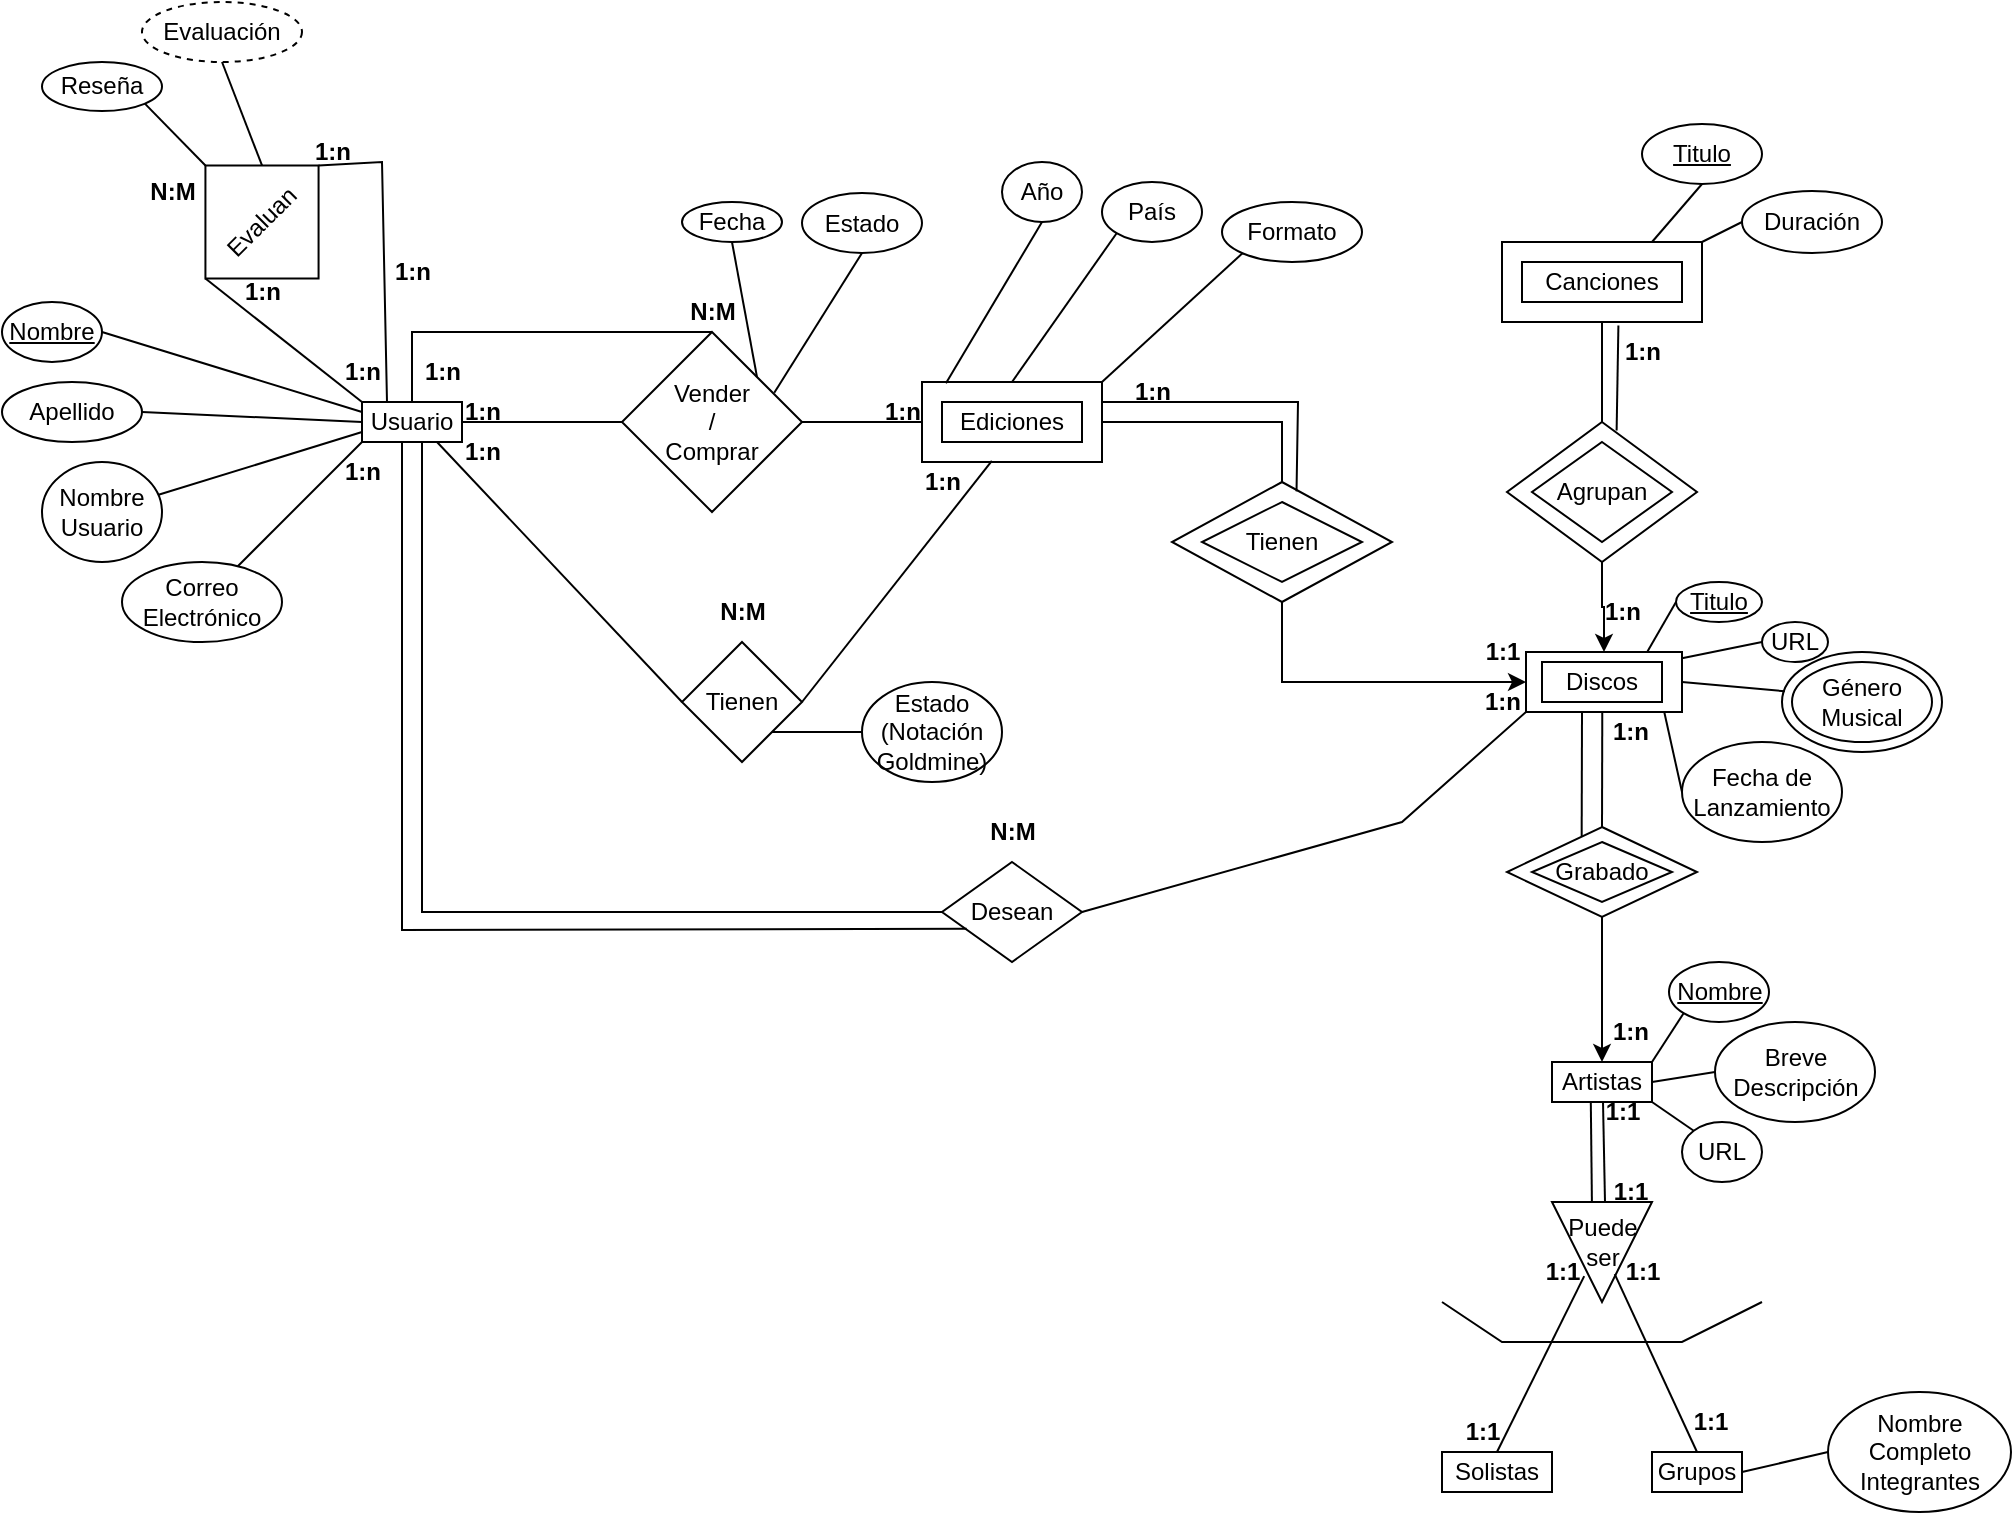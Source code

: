 <mxfile version="24.7.17">
  <diagram name="Página-1" id="pNtj-E5VUR7fUzYblgED">
    <mxGraphModel dx="2057" dy="1974" grid="1" gridSize="10" guides="1" tooltips="1" connect="1" arrows="1" fold="1" page="1" pageScale="1" pageWidth="827" pageHeight="1169" math="0" shadow="0">
      <root>
        <mxCell id="0" />
        <mxCell id="1" parent="0" />
        <mxCell id="HkKM0mRaSlbnlG0qgBaK-1" value="Usuario" style="rounded=0;whiteSpace=wrap;html=1;" parent="1" vertex="1">
          <mxGeometry x="110" y="60" width="50" height="20" as="geometry" />
        </mxCell>
        <mxCell id="HkKM0mRaSlbnlG0qgBaK-2" value="Ediciones" style="whiteSpace=wrap;html=1;" parent="1" vertex="1">
          <mxGeometry x="400" y="60" width="70" height="20" as="geometry" />
        </mxCell>
        <mxCell id="HkKM0mRaSlbnlG0qgBaK-3" value="Vender&lt;div&gt;/&lt;/div&gt;&lt;div&gt;Comprar&lt;/div&gt;" style="rhombus;whiteSpace=wrap;html=1;" parent="1" vertex="1">
          <mxGeometry x="240" y="25" width="90" height="90" as="geometry" />
        </mxCell>
        <mxCell id="HkKM0mRaSlbnlG0qgBaK-5" value="Tienen" style="rhombus;whiteSpace=wrap;html=1;" parent="1" vertex="1">
          <mxGeometry x="530" y="110" width="80" height="40" as="geometry" />
        </mxCell>
        <mxCell id="HkKM0mRaSlbnlG0qgBaK-6" value="Discos" style="whiteSpace=wrap;html=1;" parent="1" vertex="1">
          <mxGeometry x="700" y="190" width="60" height="20" as="geometry" />
        </mxCell>
        <mxCell id="HkKM0mRaSlbnlG0qgBaK-8" value="Canciones" style="whiteSpace=wrap;html=1;" parent="1" vertex="1">
          <mxGeometry x="690" y="-10" width="80" height="20" as="geometry" />
        </mxCell>
        <mxCell id="HkKM0mRaSlbnlG0qgBaK-9" value="Agrupan" style="rhombus;whiteSpace=wrap;html=1;" parent="1" vertex="1">
          <mxGeometry x="695" y="80" width="70" height="50" as="geometry" />
        </mxCell>
        <mxCell id="HkKM0mRaSlbnlG0qgBaK-10" value="Grabado" style="rhombus;whiteSpace=wrap;html=1;" parent="1" vertex="1">
          <mxGeometry x="695" y="280" width="70" height="30" as="geometry" />
        </mxCell>
        <mxCell id="HkKM0mRaSlbnlG0qgBaK-11" value="Artistas" style="whiteSpace=wrap;html=1;" parent="1" vertex="1">
          <mxGeometry x="705" y="390" width="50" height="20" as="geometry" />
        </mxCell>
        <mxCell id="HkKM0mRaSlbnlG0qgBaK-12" value="" style="triangle;whiteSpace=wrap;html=1;rotation=90;" parent="1" vertex="1">
          <mxGeometry x="705" y="460" width="50" height="50" as="geometry" />
        </mxCell>
        <mxCell id="HkKM0mRaSlbnlG0qgBaK-13" value="Solistas" style="whiteSpace=wrap;html=1;" parent="1" vertex="1">
          <mxGeometry x="650" y="585" width="55" height="20" as="geometry" />
        </mxCell>
        <mxCell id="HkKM0mRaSlbnlG0qgBaK-14" value="Grupos" style="whiteSpace=wrap;html=1;" parent="1" vertex="1">
          <mxGeometry x="755" y="585" width="45" height="20" as="geometry" />
        </mxCell>
        <mxCell id="HkKM0mRaSlbnlG0qgBaK-15" value="Puede&lt;div&gt;ser&lt;/div&gt;" style="text;html=1;align=center;verticalAlign=middle;resizable=0;points=[];autosize=1;strokeColor=none;fillColor=none;" parent="1" vertex="1">
          <mxGeometry x="700" y="460" width="60" height="40" as="geometry" />
        </mxCell>
        <mxCell id="HkKM0mRaSlbnlG0qgBaK-16" value="" style="endArrow=none;html=1;rounded=0;exitX=0.416;exitY=-0.003;exitDx=0;exitDy=0;exitPerimeter=0;entryX=0.388;entryY=0.994;entryDx=0;entryDy=0;entryPerimeter=0;" parent="1" source="HkKM0mRaSlbnlG0qgBaK-15" edge="1" target="HkKM0mRaSlbnlG0qgBaK-11">
          <mxGeometry width="50" height="50" relative="1" as="geometry">
            <mxPoint x="680" y="460" as="sourcePoint" />
            <mxPoint x="730" y="410" as="targetPoint" />
          </mxGeometry>
        </mxCell>
        <mxCell id="HkKM0mRaSlbnlG0qgBaK-17" value="Tienen" style="rhombus;whiteSpace=wrap;html=1;rotation=0;" parent="1" vertex="1">
          <mxGeometry x="270" y="180" width="60" height="60" as="geometry" />
        </mxCell>
        <mxCell id="HkKM0mRaSlbnlG0qgBaK-18" value="Desean" style="rhombus;whiteSpace=wrap;html=1;" parent="1" vertex="1">
          <mxGeometry x="400" y="290" width="70" height="50" as="geometry" />
        </mxCell>
        <mxCell id="HkKM0mRaSlbnlG0qgBaK-19" value="" style="endArrow=none;html=1;rounded=0;exitX=0;exitY=0.5;exitDx=0;exitDy=0;" parent="1" source="HkKM0mRaSlbnlG0qgBaK-18" edge="1">
          <mxGeometry width="50" height="50" relative="1" as="geometry">
            <mxPoint x="140" y="320" as="sourcePoint" />
            <mxPoint x="140" y="80" as="targetPoint" />
            <Array as="points">
              <mxPoint x="140" y="315" />
            </Array>
          </mxGeometry>
        </mxCell>
        <mxCell id="HkKM0mRaSlbnlG0qgBaK-20" value="" style="endArrow=none;html=1;rounded=0;exitX=1;exitY=0.5;exitDx=0;exitDy=0;entryX=0;entryY=1;entryDx=0;entryDy=0;" parent="1" source="HkKM0mRaSlbnlG0qgBaK-18" target="ofEIxsK4Rl22Wb2tiuf6-82" edge="1">
          <mxGeometry width="50" height="50" relative="1" as="geometry">
            <mxPoint x="510" y="320" as="sourcePoint" />
            <mxPoint x="560" y="270" as="targetPoint" />
            <Array as="points">
              <mxPoint x="630" y="270" />
            </Array>
          </mxGeometry>
        </mxCell>
        <mxCell id="HkKM0mRaSlbnlG0qgBaK-21" value="" style="endArrow=none;html=1;rounded=0;entryX=0.75;entryY=1;entryDx=0;entryDy=0;exitX=0;exitY=0.5;exitDx=0;exitDy=0;" parent="1" source="HkKM0mRaSlbnlG0qgBaK-17" target="HkKM0mRaSlbnlG0qgBaK-1" edge="1">
          <mxGeometry width="50" height="50" relative="1" as="geometry">
            <mxPoint x="170" y="210" as="sourcePoint" />
            <mxPoint x="220" y="160" as="targetPoint" />
          </mxGeometry>
        </mxCell>
        <mxCell id="HkKM0mRaSlbnlG0qgBaK-22" value="" style="endArrow=none;html=1;rounded=0;entryX=1;entryY=0.5;entryDx=0;entryDy=0;exitX=0.388;exitY=0.986;exitDx=0;exitDy=0;exitPerimeter=0;" parent="1" source="HkKM0mRaSlbnlG0qgBaK-25" target="HkKM0mRaSlbnlG0qgBaK-17" edge="1">
          <mxGeometry width="50" height="50" relative="1" as="geometry">
            <mxPoint x="462" y="260" as="sourcePoint" />
            <mxPoint x="340" y="130" as="targetPoint" />
          </mxGeometry>
        </mxCell>
        <mxCell id="HkKM0mRaSlbnlG0qgBaK-23" value="" style="endArrow=none;html=1;rounded=0;entryX=0;entryY=0.5;entryDx=0;entryDy=0;" parent="1" target="HkKM0mRaSlbnlG0qgBaK-3" edge="1">
          <mxGeometry width="50" height="50" relative="1" as="geometry">
            <mxPoint x="160" y="70" as="sourcePoint" />
            <mxPoint x="210" y="20" as="targetPoint" />
          </mxGeometry>
        </mxCell>
        <mxCell id="HkKM0mRaSlbnlG0qgBaK-24" value="" style="endArrow=none;html=1;rounded=0;entryX=0.5;entryY=0;entryDx=0;entryDy=0;exitX=0.5;exitY=0;exitDx=0;exitDy=0;" parent="1" source="HkKM0mRaSlbnlG0qgBaK-1" target="HkKM0mRaSlbnlG0qgBaK-3" edge="1">
          <mxGeometry width="50" height="50" relative="1" as="geometry">
            <mxPoint x="150" y="20" as="sourcePoint" />
            <mxPoint x="230" y="20" as="targetPoint" />
            <Array as="points">
              <mxPoint x="135" y="25" />
            </Array>
          </mxGeometry>
        </mxCell>
        <mxCell id="HkKM0mRaSlbnlG0qgBaK-25" value="" style="whiteSpace=wrap;html=1;fillColor=none;" parent="1" vertex="1">
          <mxGeometry x="390" y="50" width="90" height="40" as="geometry" />
        </mxCell>
        <mxCell id="HkKM0mRaSlbnlG0qgBaK-26" value="" style="whiteSpace=wrap;html=1;fillColor=none;" parent="1" vertex="1">
          <mxGeometry x="680" y="-20" width="100" height="40" as="geometry" />
        </mxCell>
        <mxCell id="HkKM0mRaSlbnlG0qgBaK-27" value="" style="endArrow=none;html=1;rounded=0;entryX=0.5;entryY=0;entryDx=0;entryDy=0;" parent="1" target="HkKM0mRaSlbnlG0qgBaK-30" edge="1">
          <mxGeometry width="50" height="50" relative="1" as="geometry">
            <mxPoint x="480" y="70" as="sourcePoint" />
            <mxPoint x="570" y="70" as="targetPoint" />
            <Array as="points">
              <mxPoint x="570" y="70" />
            </Array>
          </mxGeometry>
        </mxCell>
        <mxCell id="HkKM0mRaSlbnlG0qgBaK-28" value="" style="endArrow=none;html=1;rounded=0;entryX=0.566;entryY=0.078;entryDx=0;entryDy=0;entryPerimeter=0;" parent="1" target="HkKM0mRaSlbnlG0qgBaK-30" edge="1">
          <mxGeometry width="50" height="50" relative="1" as="geometry">
            <mxPoint x="480" y="60" as="sourcePoint" />
            <mxPoint x="583" y="110" as="targetPoint" />
            <Array as="points">
              <mxPoint x="578" y="60" />
            </Array>
          </mxGeometry>
        </mxCell>
        <mxCell id="HkKM0mRaSlbnlG0qgBaK-31" style="edgeStyle=orthogonalEdgeStyle;rounded=0;orthogonalLoop=1;jettySize=auto;html=1;exitX=0.5;exitY=1;exitDx=0;exitDy=0;entryX=0;entryY=0.5;entryDx=0;entryDy=0;" parent="1" source="HkKM0mRaSlbnlG0qgBaK-30" target="ofEIxsK4Rl22Wb2tiuf6-82" edge="1">
          <mxGeometry relative="1" as="geometry" />
        </mxCell>
        <mxCell id="HkKM0mRaSlbnlG0qgBaK-30" value="" style="rhombus;whiteSpace=wrap;html=1;fillColor=none;" parent="1" vertex="1">
          <mxGeometry x="515" y="100" width="110" height="60" as="geometry" />
        </mxCell>
        <mxCell id="HkKM0mRaSlbnlG0qgBaK-35" style="edgeStyle=orthogonalEdgeStyle;rounded=0;orthogonalLoop=1;jettySize=auto;html=1;exitX=0.5;exitY=1;exitDx=0;exitDy=0;entryX=0.5;entryY=0;entryDx=0;entryDy=0;" parent="1" source="HkKM0mRaSlbnlG0qgBaK-32" target="ofEIxsK4Rl22Wb2tiuf6-82" edge="1">
          <mxGeometry relative="1" as="geometry" />
        </mxCell>
        <mxCell id="HkKM0mRaSlbnlG0qgBaK-32" value="" style="rhombus;whiteSpace=wrap;html=1;fillColor=none;" parent="1" vertex="1">
          <mxGeometry x="682.5" y="70" width="95" height="70" as="geometry" />
        </mxCell>
        <mxCell id="HkKM0mRaSlbnlG0qgBaK-33" value="" style="endArrow=none;html=1;rounded=0;entryX=0.582;entryY=1.045;entryDx=0;entryDy=0;entryPerimeter=0;exitX=0.577;exitY=0.06;exitDx=0;exitDy=0;exitPerimeter=0;" parent="1" source="HkKM0mRaSlbnlG0qgBaK-32" target="HkKM0mRaSlbnlG0qgBaK-26" edge="1">
          <mxGeometry width="50" height="50" relative="1" as="geometry">
            <mxPoint x="738" y="70" as="sourcePoint" />
            <mxPoint x="740" y="40" as="targetPoint" />
            <Array as="points" />
          </mxGeometry>
        </mxCell>
        <mxCell id="HkKM0mRaSlbnlG0qgBaK-34" value="" style="endArrow=none;html=1;rounded=0;exitX=0.5;exitY=0;exitDx=0;exitDy=0;" parent="1" source="HkKM0mRaSlbnlG0qgBaK-32" edge="1">
          <mxGeometry width="50" height="50" relative="1" as="geometry">
            <mxPoint x="680" y="70" as="sourcePoint" />
            <mxPoint x="730" y="20" as="targetPoint" />
          </mxGeometry>
        </mxCell>
        <mxCell id="HkKM0mRaSlbnlG0qgBaK-36" value="" style="endArrow=none;html=1;rounded=0;exitX=1;exitY=0.5;exitDx=0;exitDy=0;entryX=0;entryY=0.5;entryDx=0;entryDy=0;" parent="1" source="HkKM0mRaSlbnlG0qgBaK-3" target="HkKM0mRaSlbnlG0qgBaK-25" edge="1">
          <mxGeometry width="50" height="50" relative="1" as="geometry">
            <mxPoint x="410" y="250" as="sourcePoint" />
            <mxPoint x="460" y="200" as="targetPoint" />
          </mxGeometry>
        </mxCell>
        <mxCell id="HkKM0mRaSlbnlG0qgBaK-38" value="" style="endArrow=none;html=1;rounded=0;exitX=0.5;exitY=0;exitDx=0;exitDy=0;entryX=0.489;entryY=0.992;entryDx=0;entryDy=0;entryPerimeter=0;" parent="1" source="ofEIxsK4Rl22Wb2tiuf6-80" target="ofEIxsK4Rl22Wb2tiuf6-82" edge="1">
          <mxGeometry width="50" height="50" relative="1" as="geometry">
            <mxPoint x="670" y="300" as="sourcePoint" />
            <mxPoint x="720" y="250" as="targetPoint" />
          </mxGeometry>
        </mxCell>
        <mxCell id="HkKM0mRaSlbnlG0qgBaK-39" value="" style="endArrow=none;html=1;rounded=0;entryX=0.606;entryY=0.902;entryDx=0;entryDy=0;entryPerimeter=0;exitX=0.5;exitY=0;exitDx=0;exitDy=0;" parent="1" source="HkKM0mRaSlbnlG0qgBaK-14" target="HkKM0mRaSlbnlG0qgBaK-15" edge="1">
          <mxGeometry width="50" height="50" relative="1" as="geometry">
            <mxPoint x="740" y="550" as="sourcePoint" />
            <mxPoint x="790" y="500" as="targetPoint" />
          </mxGeometry>
        </mxCell>
        <mxCell id="HkKM0mRaSlbnlG0qgBaK-40" value="" style="endArrow=none;html=1;rounded=0;entryX=0.741;entryY=0.678;entryDx=0;entryDy=0;entryPerimeter=0;exitX=0.5;exitY=0;exitDx=0;exitDy=0;" parent="1" source="HkKM0mRaSlbnlG0qgBaK-13" target="HkKM0mRaSlbnlG0qgBaK-12" edge="1">
          <mxGeometry width="50" height="50" relative="1" as="geometry">
            <mxPoint x="680" y="580" as="sourcePoint" />
            <mxPoint x="720" y="500" as="targetPoint" />
          </mxGeometry>
        </mxCell>
        <mxCell id="HkKM0mRaSlbnlG0qgBaK-41" value="" style="endArrow=none;html=1;rounded=0;entryX=0.359;entryY=1.007;entryDx=0;entryDy=0;entryPerimeter=0;exitX=0.393;exitY=0.104;exitDx=0;exitDy=0;exitPerimeter=0;" parent="1" edge="1" target="ofEIxsK4Rl22Wb2tiuf6-82" source="ofEIxsK4Rl22Wb2tiuf6-80">
          <mxGeometry width="50" height="50" relative="1" as="geometry">
            <mxPoint x="721" y="280" as="sourcePoint" />
            <mxPoint x="720" y="214" as="targetPoint" />
          </mxGeometry>
        </mxCell>
        <mxCell id="HkKM0mRaSlbnlG0qgBaK-42" value="" style="endArrow=none;html=1;rounded=0;entryX=0;entryY=0;entryDx=0;entryDy=0;exitX=0;exitY=0.5;exitDx=0;exitDy=0;" parent="1" source="HkKM0mRaSlbnlG0qgBaK-45" target="HkKM0mRaSlbnlG0qgBaK-1" edge="1">
          <mxGeometry width="50" height="50" relative="1" as="geometry">
            <mxPoint x="30" y="20" as="sourcePoint" />
            <mxPoint x="90" y="50" as="targetPoint" />
          </mxGeometry>
        </mxCell>
        <mxCell id="HkKM0mRaSlbnlG0qgBaK-43" value="" style="endArrow=none;html=1;rounded=0;exitX=0.25;exitY=0;exitDx=0;exitDy=0;entryX=1;entryY=0.5;entryDx=0;entryDy=0;" parent="1" source="HkKM0mRaSlbnlG0qgBaK-1" target="HkKM0mRaSlbnlG0qgBaK-45" edge="1">
          <mxGeometry width="50" height="50" relative="1" as="geometry">
            <mxPoint x="122.5" y="40" as="sourcePoint" />
            <mxPoint x="120" y="-120" as="targetPoint" />
            <Array as="points">
              <mxPoint x="120" y="-60" />
            </Array>
          </mxGeometry>
        </mxCell>
        <mxCell id="HkKM0mRaSlbnlG0qgBaK-45" value="Evaluan" style="rhombus;whiteSpace=wrap;html=1;rotation=-45;" parent="1" vertex="1">
          <mxGeometry x="20" y="-70" width="80" height="80" as="geometry" />
        </mxCell>
        <mxCell id="HkKM0mRaSlbnlG0qgBaK-49" value="" style="endArrow=none;html=1;rounded=0;" parent="1" edge="1">
          <mxGeometry width="50" height="50" relative="1" as="geometry">
            <mxPoint x="650" y="510" as="sourcePoint" />
            <mxPoint x="810" y="510" as="targetPoint" />
            <Array as="points">
              <mxPoint x="680" y="530" />
              <mxPoint x="710" y="530" />
              <mxPoint x="750" y="530" />
              <mxPoint x="770" y="530" />
              <mxPoint x="790" y="520" />
            </Array>
          </mxGeometry>
        </mxCell>
        <mxCell id="ofEIxsK4Rl22Wb2tiuf6-1" value="Estado&lt;div&gt;(Notación&lt;/div&gt;&lt;div&gt;Goldmine)&lt;/div&gt;" style="ellipse;whiteSpace=wrap;html=1;" vertex="1" parent="1">
          <mxGeometry x="360" y="200" width="70" height="50" as="geometry" />
        </mxCell>
        <mxCell id="ofEIxsK4Rl22Wb2tiuf6-2" value="" style="endArrow=none;html=1;rounded=0;exitX=0;exitY=0.5;exitDx=0;exitDy=0;entryX=1;entryY=1;entryDx=0;entryDy=0;" edge="1" parent="1" source="ofEIxsK4Rl22Wb2tiuf6-1" target="HkKM0mRaSlbnlG0qgBaK-17">
          <mxGeometry width="50" height="50" relative="1" as="geometry">
            <mxPoint x="440" y="250" as="sourcePoint" />
            <mxPoint x="490" y="200" as="targetPoint" />
          </mxGeometry>
        </mxCell>
        <mxCell id="ofEIxsK4Rl22Wb2tiuf6-3" value="&lt;u&gt;Titulo&lt;/u&gt;" style="ellipse;whiteSpace=wrap;html=1;" vertex="1" parent="1">
          <mxGeometry x="750" y="-79" width="60" height="30" as="geometry" />
        </mxCell>
        <mxCell id="ofEIxsK4Rl22Wb2tiuf6-4" value="Duración" style="ellipse;whiteSpace=wrap;html=1;" vertex="1" parent="1">
          <mxGeometry x="800" y="-45.5" width="70" height="31" as="geometry" />
        </mxCell>
        <mxCell id="ofEIxsK4Rl22Wb2tiuf6-5" value="" style="endArrow=none;html=1;rounded=0;entryX=0;entryY=0.5;entryDx=0;entryDy=0;exitX=1;exitY=0;exitDx=0;exitDy=0;" edge="1" parent="1" source="HkKM0mRaSlbnlG0qgBaK-26" target="ofEIxsK4Rl22Wb2tiuf6-4">
          <mxGeometry width="50" height="50" relative="1" as="geometry">
            <mxPoint x="820" y="80" as="sourcePoint" />
            <mxPoint x="870" y="30" as="targetPoint" />
          </mxGeometry>
        </mxCell>
        <mxCell id="ofEIxsK4Rl22Wb2tiuf6-6" value="" style="endArrow=none;html=1;rounded=0;entryX=0.5;entryY=1;entryDx=0;entryDy=0;exitX=0.75;exitY=0;exitDx=0;exitDy=0;" edge="1" parent="1" source="HkKM0mRaSlbnlG0qgBaK-26" target="ofEIxsK4Rl22Wb2tiuf6-3">
          <mxGeometry width="50" height="50" relative="1" as="geometry">
            <mxPoint x="645" y="-30" as="sourcePoint" />
            <mxPoint x="695" y="-80" as="targetPoint" />
          </mxGeometry>
        </mxCell>
        <mxCell id="ofEIxsK4Rl22Wb2tiuf6-7" value="&lt;u&gt;Titulo&lt;/u&gt;" style="ellipse;whiteSpace=wrap;html=1;" vertex="1" parent="1">
          <mxGeometry x="767" y="150" width="43" height="20" as="geometry" />
        </mxCell>
        <mxCell id="ofEIxsK4Rl22Wb2tiuf6-8" value="Fecha de&lt;div&gt;Lanzamiento&lt;/div&gt;" style="ellipse;whiteSpace=wrap;html=1;" vertex="1" parent="1">
          <mxGeometry x="770" y="230" width="80" height="50" as="geometry" />
        </mxCell>
        <mxCell id="ofEIxsK4Rl22Wb2tiuf6-10" value="URL" style="ellipse;whiteSpace=wrap;html=1;" vertex="1" parent="1">
          <mxGeometry x="810" y="170" width="33" height="20" as="geometry" />
        </mxCell>
        <mxCell id="ofEIxsK4Rl22Wb2tiuf6-11" value="" style="endArrow=none;html=1;rounded=0;entryX=1;entryY=0.105;entryDx=0;entryDy=0;exitX=0;exitY=0.5;exitDx=0;exitDy=0;entryPerimeter=0;" edge="1" parent="1" source="ofEIxsK4Rl22Wb2tiuf6-10" target="ofEIxsK4Rl22Wb2tiuf6-82">
          <mxGeometry width="50" height="50" relative="1" as="geometry">
            <mxPoint x="740" y="180" as="sourcePoint" />
            <mxPoint x="790" y="130" as="targetPoint" />
          </mxGeometry>
        </mxCell>
        <mxCell id="ofEIxsK4Rl22Wb2tiuf6-12" value="" style="endArrow=none;html=1;rounded=0;exitX=1;exitY=0.5;exitDx=0;exitDy=0;entryX=0.018;entryY=0.393;entryDx=0;entryDy=0;entryPerimeter=0;" edge="1" parent="1" source="ofEIxsK4Rl22Wb2tiuf6-82" target="ofEIxsK4Rl22Wb2tiuf6-97">
          <mxGeometry width="50" height="50" relative="1" as="geometry">
            <mxPoint x="784" y="130" as="sourcePoint" />
            <mxPoint x="840" y="205" as="targetPoint" />
          </mxGeometry>
        </mxCell>
        <mxCell id="ofEIxsK4Rl22Wb2tiuf6-13" value="" style="endArrow=none;html=1;rounded=0;exitX=0.94;exitY=0.163;exitDx=0;exitDy=0;entryX=0;entryY=0.5;entryDx=0;entryDy=0;exitPerimeter=0;" edge="1" parent="1" source="ofEIxsK4Rl22Wb2tiuf6-78" target="ofEIxsK4Rl22Wb2tiuf6-8">
          <mxGeometry width="50" height="50" relative="1" as="geometry">
            <mxPoint x="780.5" y="95" as="sourcePoint" />
            <mxPoint x="830.5" y="45" as="targetPoint" />
          </mxGeometry>
        </mxCell>
        <mxCell id="ofEIxsK4Rl22Wb2tiuf6-14" value="" style="endArrow=none;html=1;rounded=0;exitX=0.775;exitY=0.009;exitDx=0;exitDy=0;entryX=0;entryY=0.5;entryDx=0;entryDy=0;exitPerimeter=0;" edge="1" parent="1" source="ofEIxsK4Rl22Wb2tiuf6-82" target="ofEIxsK4Rl22Wb2tiuf6-7">
          <mxGeometry width="50" height="50" relative="1" as="geometry">
            <mxPoint x="780" y="75" as="sourcePoint" />
            <mxPoint x="830" y="25" as="targetPoint" />
          </mxGeometry>
        </mxCell>
        <mxCell id="ofEIxsK4Rl22Wb2tiuf6-17" value="URL" style="ellipse;whiteSpace=wrap;html=1;" vertex="1" parent="1">
          <mxGeometry x="770" y="420" width="40" height="30" as="geometry" />
        </mxCell>
        <mxCell id="ofEIxsK4Rl22Wb2tiuf6-18" value="Breve&lt;div&gt;Descripción&lt;/div&gt;" style="ellipse;whiteSpace=wrap;html=1;" vertex="1" parent="1">
          <mxGeometry x="786.5" y="370" width="80" height="50" as="geometry" />
        </mxCell>
        <mxCell id="ofEIxsK4Rl22Wb2tiuf6-19" value="&lt;u&gt;Nombre&lt;/u&gt;" style="ellipse;whiteSpace=wrap;html=1;" vertex="1" parent="1">
          <mxGeometry x="763.5" y="340" width="50" height="30" as="geometry" />
        </mxCell>
        <mxCell id="ofEIxsK4Rl22Wb2tiuf6-20" value="Nombre&lt;div&gt;Completo&lt;/div&gt;&lt;div&gt;Integrantes&lt;/div&gt;" style="ellipse;whiteSpace=wrap;html=1;" vertex="1" parent="1">
          <mxGeometry x="843" y="555" width="91.5" height="60" as="geometry" />
        </mxCell>
        <mxCell id="ofEIxsK4Rl22Wb2tiuf6-22" value="" style="endArrow=none;html=1;rounded=0;entryX=1;entryY=0;entryDx=0;entryDy=0;exitX=0;exitY=1;exitDx=0;exitDy=0;" edge="1" parent="1" source="ofEIxsK4Rl22Wb2tiuf6-19" target="HkKM0mRaSlbnlG0qgBaK-11">
          <mxGeometry width="50" height="50" relative="1" as="geometry">
            <mxPoint x="655" y="440" as="sourcePoint" />
            <mxPoint x="705" y="390" as="targetPoint" />
          </mxGeometry>
        </mxCell>
        <mxCell id="ofEIxsK4Rl22Wb2tiuf6-23" value="" style="endArrow=none;html=1;rounded=0;exitX=0;exitY=0.5;exitDx=0;exitDy=0;" edge="1" parent="1" source="ofEIxsK4Rl22Wb2tiuf6-18">
          <mxGeometry width="50" height="50" relative="1" as="geometry">
            <mxPoint x="705" y="450" as="sourcePoint" />
            <mxPoint x="755" y="400" as="targetPoint" />
          </mxGeometry>
        </mxCell>
        <mxCell id="ofEIxsK4Rl22Wb2tiuf6-24" value="" style="endArrow=none;html=1;rounded=0;entryX=1;entryY=1;entryDx=0;entryDy=0;exitX=0;exitY=0;exitDx=0;exitDy=0;" edge="1" parent="1" source="ofEIxsK4Rl22Wb2tiuf6-17" target="HkKM0mRaSlbnlG0qgBaK-11">
          <mxGeometry width="50" height="50" relative="1" as="geometry">
            <mxPoint x="610" y="410" as="sourcePoint" />
            <mxPoint x="660" y="360" as="targetPoint" />
          </mxGeometry>
        </mxCell>
        <mxCell id="ofEIxsK4Rl22Wb2tiuf6-25" value="" style="endArrow=none;html=1;rounded=0;entryX=1;entryY=0.5;entryDx=0;entryDy=0;exitX=0;exitY=0.5;exitDx=0;exitDy=0;" edge="1" parent="1" source="ofEIxsK4Rl22Wb2tiuf6-20" target="HkKM0mRaSlbnlG0qgBaK-14">
          <mxGeometry width="50" height="50" relative="1" as="geometry">
            <mxPoint x="760" y="570" as="sourcePoint" />
            <mxPoint x="810" y="520" as="targetPoint" />
          </mxGeometry>
        </mxCell>
        <mxCell id="ofEIxsK4Rl22Wb2tiuf6-26" value="Año" style="ellipse;whiteSpace=wrap;html=1;" vertex="1" parent="1">
          <mxGeometry x="430" y="-60" width="40" height="30" as="geometry" />
        </mxCell>
        <mxCell id="ofEIxsK4Rl22Wb2tiuf6-27" value="País" style="ellipse;whiteSpace=wrap;html=1;" vertex="1" parent="1">
          <mxGeometry x="480" y="-50" width="50" height="30" as="geometry" />
        </mxCell>
        <mxCell id="ofEIxsK4Rl22Wb2tiuf6-28" value="Formato" style="ellipse;whiteSpace=wrap;html=1;" vertex="1" parent="1">
          <mxGeometry x="540" y="-40" width="70" height="30" as="geometry" />
        </mxCell>
        <mxCell id="ofEIxsK4Rl22Wb2tiuf6-30" value="" style="endArrow=none;html=1;rounded=0;entryX=0;entryY=1;entryDx=0;entryDy=0;exitX=0.5;exitY=0;exitDx=0;exitDy=0;" edge="1" parent="1" source="HkKM0mRaSlbnlG0qgBaK-25" target="ofEIxsK4Rl22Wb2tiuf6-27">
          <mxGeometry width="50" height="50" relative="1" as="geometry">
            <mxPoint x="390" y="80" as="sourcePoint" />
            <mxPoint x="440" y="30" as="targetPoint" />
          </mxGeometry>
        </mxCell>
        <mxCell id="ofEIxsK4Rl22Wb2tiuf6-31" value="" style="endArrow=none;html=1;rounded=0;entryX=0;entryY=1;entryDx=0;entryDy=0;exitX=1;exitY=0;exitDx=0;exitDy=0;" edge="1" parent="1" source="HkKM0mRaSlbnlG0qgBaK-25" target="ofEIxsK4Rl22Wb2tiuf6-28">
          <mxGeometry width="50" height="50" relative="1" as="geometry">
            <mxPoint x="390" y="80" as="sourcePoint" />
            <mxPoint x="440" y="30" as="targetPoint" />
          </mxGeometry>
        </mxCell>
        <mxCell id="ofEIxsK4Rl22Wb2tiuf6-32" value="" style="endArrow=none;html=1;rounded=0;entryX=0.5;entryY=1;entryDx=0;entryDy=0;exitX=0.133;exitY=0.016;exitDx=0;exitDy=0;exitPerimeter=0;" edge="1" parent="1" source="HkKM0mRaSlbnlG0qgBaK-25" target="ofEIxsK4Rl22Wb2tiuf6-26">
          <mxGeometry width="50" height="50" relative="1" as="geometry">
            <mxPoint x="390" y="80" as="sourcePoint" />
            <mxPoint x="440" y="30" as="targetPoint" />
          </mxGeometry>
        </mxCell>
        <mxCell id="ofEIxsK4Rl22Wb2tiuf6-34" value="Fecha" style="ellipse;whiteSpace=wrap;html=1;" vertex="1" parent="1">
          <mxGeometry x="270" y="-40" width="50" height="20" as="geometry" />
        </mxCell>
        <mxCell id="ofEIxsK4Rl22Wb2tiuf6-35" value="Estado" style="ellipse;whiteSpace=wrap;html=1;" vertex="1" parent="1">
          <mxGeometry x="330" y="-44.5" width="60" height="30" as="geometry" />
        </mxCell>
        <mxCell id="ofEIxsK4Rl22Wb2tiuf6-36" value="" style="endArrow=none;html=1;rounded=0;entryX=0.5;entryY=1;entryDx=0;entryDy=0;exitX=0.846;exitY=0.337;exitDx=0;exitDy=0;exitPerimeter=0;" edge="1" parent="1" source="HkKM0mRaSlbnlG0qgBaK-3" target="ofEIxsK4Rl22Wb2tiuf6-35">
          <mxGeometry width="50" height="50" relative="1" as="geometry">
            <mxPoint x="390" y="220" as="sourcePoint" />
            <mxPoint x="440" y="170" as="targetPoint" />
          </mxGeometry>
        </mxCell>
        <mxCell id="ofEIxsK4Rl22Wb2tiuf6-37" value="" style="endArrow=none;html=1;rounded=0;entryX=0.5;entryY=1;entryDx=0;entryDy=0;exitX=1;exitY=0;exitDx=0;exitDy=0;" edge="1" parent="1" source="HkKM0mRaSlbnlG0qgBaK-3" target="ofEIxsK4Rl22Wb2tiuf6-34">
          <mxGeometry width="50" height="50" relative="1" as="geometry">
            <mxPoint x="390" y="220" as="sourcePoint" />
            <mxPoint x="440" y="170" as="targetPoint" />
          </mxGeometry>
        </mxCell>
        <mxCell id="ofEIxsK4Rl22Wb2tiuf6-38" value="Reseña" style="ellipse;whiteSpace=wrap;html=1;" vertex="1" parent="1">
          <mxGeometry x="-50" y="-110" width="60" height="24.5" as="geometry" />
        </mxCell>
        <mxCell id="ofEIxsK4Rl22Wb2tiuf6-39" value="Evaluación" style="ellipse;whiteSpace=wrap;html=1;dashed=1;" vertex="1" parent="1">
          <mxGeometry y="-140" width="80" height="30" as="geometry" />
        </mxCell>
        <mxCell id="ofEIxsK4Rl22Wb2tiuf6-40" value="" style="endArrow=none;html=1;rounded=0;entryX=1;entryY=1;entryDx=0;entryDy=0;exitX=0.5;exitY=0;exitDx=0;exitDy=0;" edge="1" parent="1" source="HkKM0mRaSlbnlG0qgBaK-45" target="ofEIxsK4Rl22Wb2tiuf6-38">
          <mxGeometry width="50" height="50" relative="1" as="geometry">
            <mxPoint x="350" y="-10" as="sourcePoint" />
            <mxPoint x="400" y="-60" as="targetPoint" />
          </mxGeometry>
        </mxCell>
        <mxCell id="ofEIxsK4Rl22Wb2tiuf6-41" value="" style="endArrow=none;html=1;rounded=0;entryX=0.5;entryY=1;entryDx=0;entryDy=0;exitX=1;exitY=0;exitDx=0;exitDy=0;" edge="1" parent="1" source="HkKM0mRaSlbnlG0qgBaK-45" target="ofEIxsK4Rl22Wb2tiuf6-39">
          <mxGeometry width="50" height="50" relative="1" as="geometry">
            <mxPoint x="350" y="-10" as="sourcePoint" />
            <mxPoint x="400" y="-60" as="targetPoint" />
          </mxGeometry>
        </mxCell>
        <mxCell id="ofEIxsK4Rl22Wb2tiuf6-42" value="&lt;u&gt;Nombre&lt;/u&gt;" style="ellipse;whiteSpace=wrap;html=1;" vertex="1" parent="1">
          <mxGeometry x="-70" y="10" width="50" height="30" as="geometry" />
        </mxCell>
        <mxCell id="ofEIxsK4Rl22Wb2tiuf6-43" value="Correo&lt;div&gt;Electrónico&lt;/div&gt;" style="ellipse;whiteSpace=wrap;html=1;" vertex="1" parent="1">
          <mxGeometry x="-10" y="140" width="80" height="40" as="geometry" />
        </mxCell>
        <mxCell id="ofEIxsK4Rl22Wb2tiuf6-44" value="Nombre&lt;div&gt;Usuario&lt;/div&gt;" style="ellipse;whiteSpace=wrap;html=1;" vertex="1" parent="1">
          <mxGeometry x="-50" y="90" width="60" height="50" as="geometry" />
        </mxCell>
        <mxCell id="ofEIxsK4Rl22Wb2tiuf6-45" value="Apellido" style="ellipse;whiteSpace=wrap;html=1;" vertex="1" parent="1">
          <mxGeometry x="-70" y="50" width="70" height="30" as="geometry" />
        </mxCell>
        <mxCell id="ofEIxsK4Rl22Wb2tiuf6-48" value="" style="endArrow=none;html=1;rounded=0;entryX=0;entryY=0.25;entryDx=0;entryDy=0;exitX=1;exitY=0.5;exitDx=0;exitDy=0;" edge="1" parent="1" source="ofEIxsK4Rl22Wb2tiuf6-42" target="HkKM0mRaSlbnlG0qgBaK-1">
          <mxGeometry width="50" height="50" relative="1" as="geometry">
            <mxPoint x="70" y="155" as="sourcePoint" />
            <mxPoint x="120" y="105" as="targetPoint" />
          </mxGeometry>
        </mxCell>
        <mxCell id="ofEIxsK4Rl22Wb2tiuf6-49" value="" style="endArrow=none;html=1;rounded=0;entryX=0;entryY=0.5;entryDx=0;entryDy=0;exitX=1;exitY=0.5;exitDx=0;exitDy=0;" edge="1" parent="1" source="ofEIxsK4Rl22Wb2tiuf6-45" target="HkKM0mRaSlbnlG0qgBaK-1">
          <mxGeometry width="50" height="50" relative="1" as="geometry">
            <mxPoint x="70" y="220" as="sourcePoint" />
            <mxPoint x="120" y="170" as="targetPoint" />
          </mxGeometry>
        </mxCell>
        <mxCell id="ofEIxsK4Rl22Wb2tiuf6-50" value="" style="endArrow=none;html=1;rounded=0;entryX=0;entryY=0.75;entryDx=0;entryDy=0;exitX=0.971;exitY=0.328;exitDx=0;exitDy=0;exitPerimeter=0;" edge="1" parent="1" source="ofEIxsK4Rl22Wb2tiuf6-44" target="HkKM0mRaSlbnlG0qgBaK-1">
          <mxGeometry width="50" height="50" relative="1" as="geometry">
            <mxPoint x="320" y="260" as="sourcePoint" />
            <mxPoint x="370" y="210" as="targetPoint" />
          </mxGeometry>
        </mxCell>
        <mxCell id="ofEIxsK4Rl22Wb2tiuf6-51" value="" style="endArrow=none;html=1;rounded=0;entryX=0;entryY=1;entryDx=0;entryDy=0;" edge="1" parent="1" source="ofEIxsK4Rl22Wb2tiuf6-43" target="HkKM0mRaSlbnlG0qgBaK-1">
          <mxGeometry width="50" height="50" relative="1" as="geometry">
            <mxPoint x="320" y="260" as="sourcePoint" />
            <mxPoint x="370" y="210" as="targetPoint" />
          </mxGeometry>
        </mxCell>
        <mxCell id="ofEIxsK4Rl22Wb2tiuf6-53" value="&lt;b&gt;1:n&lt;/b&gt;" style="text;html=1;align=center;verticalAlign=middle;resizable=0;points=[];autosize=1;strokeColor=none;fillColor=none;" vertex="1" parent="1">
          <mxGeometry x="115" y="-20" width="40" height="30" as="geometry" />
        </mxCell>
        <mxCell id="ofEIxsK4Rl22Wb2tiuf6-56" value="&lt;b&gt;N:M&lt;/b&gt;" style="text;html=1;align=center;verticalAlign=middle;resizable=0;points=[];autosize=1;strokeColor=none;fillColor=none;" vertex="1" parent="1">
          <mxGeometry x="-10" y="-60" width="50" height="30" as="geometry" />
        </mxCell>
        <mxCell id="ofEIxsK4Rl22Wb2tiuf6-60" value="&lt;b&gt;1:n&lt;/b&gt;" style="text;html=1;align=center;verticalAlign=middle;resizable=0;points=[];autosize=1;strokeColor=none;fillColor=none;" vertex="1" parent="1">
          <mxGeometry x="130" y="30" width="40" height="30" as="geometry" />
        </mxCell>
        <mxCell id="ofEIxsK4Rl22Wb2tiuf6-61" value="&lt;b&gt;1:n&lt;/b&gt;" style="text;html=1;align=center;verticalAlign=middle;resizable=0;points=[];autosize=1;strokeColor=none;fillColor=none;" vertex="1" parent="1">
          <mxGeometry x="90" y="30" width="40" height="30" as="geometry" />
        </mxCell>
        <mxCell id="ofEIxsK4Rl22Wb2tiuf6-62" value="&lt;b&gt;1:n&lt;/b&gt;" style="text;html=1;align=center;verticalAlign=middle;resizable=0;points=[];autosize=1;strokeColor=none;fillColor=none;" vertex="1" parent="1">
          <mxGeometry x="40" y="-10" width="40" height="30" as="geometry" />
        </mxCell>
        <mxCell id="ofEIxsK4Rl22Wb2tiuf6-63" value="&lt;b&gt;1:n&lt;/b&gt;" style="text;html=1;align=center;verticalAlign=middle;resizable=0;points=[];autosize=1;strokeColor=none;fillColor=none;" vertex="1" parent="1">
          <mxGeometry x="75" y="-80" width="40" height="30" as="geometry" />
        </mxCell>
        <mxCell id="ofEIxsK4Rl22Wb2tiuf6-64" value="&lt;b&gt;1:n&lt;/b&gt;" style="text;html=1;align=center;verticalAlign=middle;resizable=0;points=[];autosize=1;strokeColor=none;fillColor=none;" vertex="1" parent="1">
          <mxGeometry x="150" y="50" width="40" height="30" as="geometry" />
        </mxCell>
        <mxCell id="ofEIxsK4Rl22Wb2tiuf6-65" value="&lt;b&gt;1:n&lt;/b&gt;" style="text;html=1;align=center;verticalAlign=middle;resizable=0;points=[];autosize=1;strokeColor=none;fillColor=none;" vertex="1" parent="1">
          <mxGeometry x="360" y="50" width="40" height="30" as="geometry" />
        </mxCell>
        <mxCell id="ofEIxsK4Rl22Wb2tiuf6-66" value="&lt;b&gt;N:M&lt;/b&gt;" style="text;html=1;align=center;verticalAlign=middle;resizable=0;points=[];autosize=1;strokeColor=none;fillColor=none;" vertex="1" parent="1">
          <mxGeometry x="260" width="50" height="30" as="geometry" />
        </mxCell>
        <mxCell id="ofEIxsK4Rl22Wb2tiuf6-67" value="&lt;b&gt;1:n&lt;/b&gt;" style="text;html=1;align=center;verticalAlign=middle;resizable=0;points=[];autosize=1;strokeColor=none;fillColor=none;" vertex="1" parent="1">
          <mxGeometry x="90" y="80" width="40" height="30" as="geometry" />
        </mxCell>
        <mxCell id="ofEIxsK4Rl22Wb2tiuf6-69" value="&lt;b&gt;1:n&lt;/b&gt;" style="text;html=1;align=center;verticalAlign=middle;resizable=0;points=[];autosize=1;strokeColor=none;fillColor=none;" vertex="1" parent="1">
          <mxGeometry x="660" y="195" width="40" height="30" as="geometry" />
        </mxCell>
        <mxCell id="ofEIxsK4Rl22Wb2tiuf6-70" value="&lt;b&gt;N:M&lt;/b&gt;" style="text;html=1;align=center;verticalAlign=middle;resizable=0;points=[];autosize=1;strokeColor=none;fillColor=none;" vertex="1" parent="1">
          <mxGeometry x="275" y="150" width="50" height="30" as="geometry" />
        </mxCell>
        <mxCell id="ofEIxsK4Rl22Wb2tiuf6-71" value="&lt;b&gt;1:n&lt;/b&gt;" style="text;html=1;align=center;verticalAlign=middle;resizable=0;points=[];autosize=1;strokeColor=none;fillColor=none;" vertex="1" parent="1">
          <mxGeometry x="150" y="70" width="40" height="30" as="geometry" />
        </mxCell>
        <mxCell id="ofEIxsK4Rl22Wb2tiuf6-72" value="&lt;b&gt;1:n&lt;/b&gt;" style="text;html=1;align=center;verticalAlign=middle;resizable=0;points=[];autosize=1;strokeColor=none;fillColor=none;" vertex="1" parent="1">
          <mxGeometry x="380" y="85" width="40" height="30" as="geometry" />
        </mxCell>
        <mxCell id="ofEIxsK4Rl22Wb2tiuf6-74" value="&lt;b&gt;1:n&lt;/b&gt;" style="text;html=1;align=center;verticalAlign=middle;resizable=0;points=[];autosize=1;strokeColor=none;fillColor=none;" vertex="1" parent="1">
          <mxGeometry x="485" y="40" width="40" height="30" as="geometry" />
        </mxCell>
        <mxCell id="ofEIxsK4Rl22Wb2tiuf6-75" value="&lt;b&gt;1:1&lt;/b&gt;" style="text;html=1;align=center;verticalAlign=middle;resizable=0;points=[];autosize=1;strokeColor=none;fillColor=none;" vertex="1" parent="1">
          <mxGeometry x="660" y="170" width="40" height="30" as="geometry" />
        </mxCell>
        <mxCell id="ofEIxsK4Rl22Wb2tiuf6-76" value="&lt;b&gt;1:n&lt;/b&gt;" style="text;html=1;align=center;verticalAlign=middle;resizable=0;points=[];autosize=1;strokeColor=none;fillColor=none;" vertex="1" parent="1">
          <mxGeometry x="730" y="20" width="40" height="30" as="geometry" />
        </mxCell>
        <mxCell id="ofEIxsK4Rl22Wb2tiuf6-77" value="&lt;b&gt;1:n&lt;/b&gt;" style="text;html=1;align=center;verticalAlign=middle;resizable=0;points=[];autosize=1;strokeColor=none;fillColor=none;" vertex="1" parent="1">
          <mxGeometry x="720" y="150" width="40" height="30" as="geometry" />
        </mxCell>
        <mxCell id="ofEIxsK4Rl22Wb2tiuf6-78" value="&lt;b&gt;1:n&lt;/b&gt;" style="text;html=1;align=center;verticalAlign=middle;resizable=0;points=[];autosize=1;strokeColor=none;fillColor=none;" vertex="1" parent="1">
          <mxGeometry x="723.5" y="210" width="40" height="30" as="geometry" />
        </mxCell>
        <mxCell id="ofEIxsK4Rl22Wb2tiuf6-81" style="edgeStyle=orthogonalEdgeStyle;rounded=0;orthogonalLoop=1;jettySize=auto;html=1;exitX=0.5;exitY=1;exitDx=0;exitDy=0;entryX=0.5;entryY=0;entryDx=0;entryDy=0;" edge="1" parent="1" source="ofEIxsK4Rl22Wb2tiuf6-80" target="HkKM0mRaSlbnlG0qgBaK-11">
          <mxGeometry relative="1" as="geometry" />
        </mxCell>
        <mxCell id="ofEIxsK4Rl22Wb2tiuf6-80" value="" style="rhombus;whiteSpace=wrap;html=1;fillColor=none;" vertex="1" parent="1">
          <mxGeometry x="682.5" y="272.5" width="95" height="45" as="geometry" />
        </mxCell>
        <mxCell id="ofEIxsK4Rl22Wb2tiuf6-82" value="" style="whiteSpace=wrap;html=1;fillColor=none;" vertex="1" parent="1">
          <mxGeometry x="692" y="185" width="78" height="30" as="geometry" />
        </mxCell>
        <mxCell id="ofEIxsK4Rl22Wb2tiuf6-83" value="&lt;b&gt;1:n&lt;/b&gt;" style="text;html=1;align=center;verticalAlign=middle;resizable=0;points=[];autosize=1;strokeColor=none;fillColor=none;" vertex="1" parent="1">
          <mxGeometry x="723.5" y="360" width="40" height="30" as="geometry" />
        </mxCell>
        <mxCell id="ofEIxsK4Rl22Wb2tiuf6-84" value="" style="endArrow=none;html=1;rounded=0;exitX=0.416;exitY=-0.003;exitDx=0;exitDy=0;exitPerimeter=0;entryX=0.388;entryY=0.994;entryDx=0;entryDy=0;entryPerimeter=0;" edge="1" parent="1">
          <mxGeometry width="50" height="50" relative="1" as="geometry">
            <mxPoint x="731.5" y="460" as="sourcePoint" />
            <mxPoint x="730.5" y="410" as="targetPoint" />
          </mxGeometry>
        </mxCell>
        <mxCell id="ofEIxsK4Rl22Wb2tiuf6-85" value="&lt;b&gt;1:1&lt;/b&gt;" style="text;html=1;align=center;verticalAlign=middle;resizable=0;points=[];autosize=1;strokeColor=none;fillColor=none;" vertex="1" parent="1">
          <mxGeometry x="720" y="400" width="40" height="30" as="geometry" />
        </mxCell>
        <mxCell id="ofEIxsK4Rl22Wb2tiuf6-88" value="&lt;b&gt;1:1&lt;/b&gt;" style="text;html=1;align=center;verticalAlign=middle;resizable=0;points=[];autosize=1;strokeColor=none;fillColor=none;" vertex="1" parent="1">
          <mxGeometry x="723.5" y="440" width="40" height="30" as="geometry" />
        </mxCell>
        <mxCell id="ofEIxsK4Rl22Wb2tiuf6-89" value="&lt;b&gt;1:1&lt;/b&gt;" style="text;html=1;align=center;verticalAlign=middle;resizable=0;points=[];autosize=1;strokeColor=none;fillColor=none;" vertex="1" parent="1">
          <mxGeometry x="730" y="480" width="40" height="30" as="geometry" />
        </mxCell>
        <mxCell id="ofEIxsK4Rl22Wb2tiuf6-90" value="&lt;b&gt;1:1&lt;/b&gt;" style="text;html=1;align=center;verticalAlign=middle;resizable=0;points=[];autosize=1;strokeColor=none;fillColor=none;" vertex="1" parent="1">
          <mxGeometry x="763.5" y="555" width="40" height="30" as="geometry" />
        </mxCell>
        <mxCell id="ofEIxsK4Rl22Wb2tiuf6-92" value="&lt;b&gt;1:1&lt;/b&gt;" style="text;html=1;align=center;verticalAlign=middle;resizable=0;points=[];autosize=1;strokeColor=none;fillColor=none;" vertex="1" parent="1">
          <mxGeometry x="650" y="560" width="40" height="30" as="geometry" />
        </mxCell>
        <mxCell id="ofEIxsK4Rl22Wb2tiuf6-93" value="&lt;b&gt;1:1&lt;/b&gt;" style="text;html=1;align=center;verticalAlign=middle;resizable=0;points=[];autosize=1;strokeColor=none;fillColor=none;" vertex="1" parent="1">
          <mxGeometry x="690" y="480" width="40" height="30" as="geometry" />
        </mxCell>
        <mxCell id="ofEIxsK4Rl22Wb2tiuf6-94" value="&lt;b&gt;N:M&lt;/b&gt;" style="text;html=1;align=center;verticalAlign=middle;resizable=0;points=[];autosize=1;strokeColor=none;fillColor=none;" vertex="1" parent="1">
          <mxGeometry x="410" y="260" width="50" height="30" as="geometry" />
        </mxCell>
        <mxCell id="ofEIxsK4Rl22Wb2tiuf6-95" value="" style="endArrow=none;html=1;rounded=0;exitX=0.176;exitY=0.667;exitDx=0;exitDy=0;exitPerimeter=0;" edge="1" parent="1" source="HkKM0mRaSlbnlG0qgBaK-18">
          <mxGeometry width="50" height="50" relative="1" as="geometry">
            <mxPoint x="250" y="330" as="sourcePoint" />
            <mxPoint x="130" y="80" as="targetPoint" />
            <Array as="points">
              <mxPoint x="130" y="324" />
            </Array>
          </mxGeometry>
        </mxCell>
        <mxCell id="ofEIxsK4Rl22Wb2tiuf6-96" value="Género&lt;div&gt;Musical&lt;/div&gt;" style="ellipse;whiteSpace=wrap;html=1;" vertex="1" parent="1">
          <mxGeometry x="825" y="190" width="70" height="40" as="geometry" />
        </mxCell>
        <mxCell id="ofEIxsK4Rl22Wb2tiuf6-97" value="" style="ellipse;whiteSpace=wrap;html=1;fillColor=none;" vertex="1" parent="1">
          <mxGeometry x="820" y="185" width="80" height="50" as="geometry" />
        </mxCell>
      </root>
    </mxGraphModel>
  </diagram>
</mxfile>
